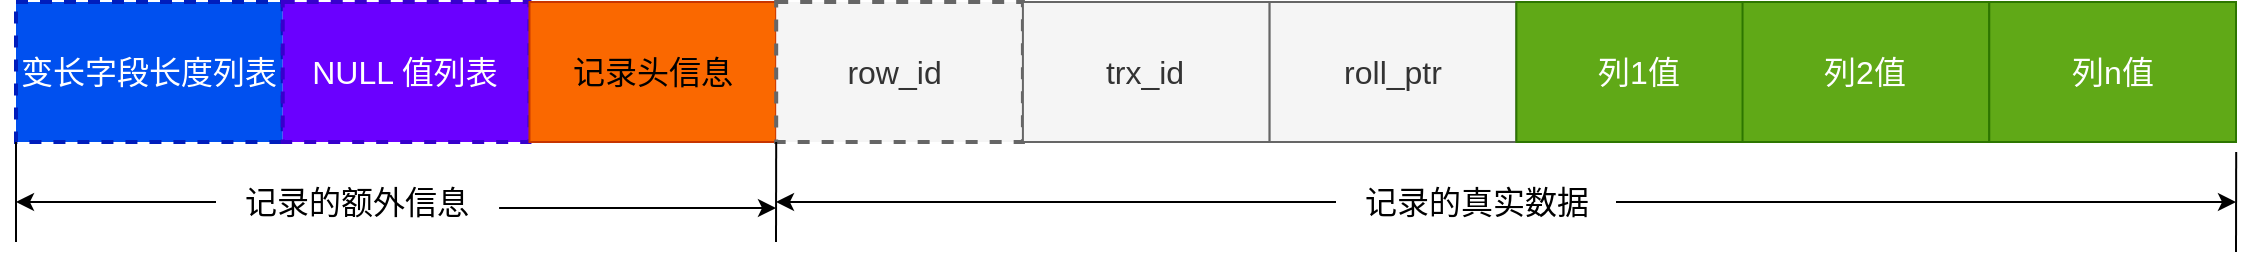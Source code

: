 <mxfile version="20.6.0" type="github">
  <diagram id="mSCJkkQrYgX1uUQAmYo5" name="第 1 页">
    <mxGraphModel dx="1096" dy="683" grid="1" gridSize="10" guides="1" tooltips="1" connect="1" arrows="1" fold="1" page="1" pageScale="1" pageWidth="827" pageHeight="1169" math="0" shadow="0">
      <root>
        <mxCell id="0" />
        <mxCell id="1" parent="0" />
        <mxCell id="_HnwXd1EgrjlI_xJHXHv-1" value="变长字段长度列表" style="rounded=0;whiteSpace=wrap;html=1;dashed=1;fontSize=16;strokeWidth=2;fillColor=#0050ef;fontColor=#ffffff;strokeColor=#001DBC;" parent="1" vertex="1">
          <mxGeometry x="40" y="120" width="133.36" height="70" as="geometry" />
        </mxCell>
        <mxCell id="_HnwXd1EgrjlI_xJHXHv-2" value="NULL 值列表" style="rounded=0;whiteSpace=wrap;html=1;dashed=1;fontSize=16;strokeWidth=2;fillColor=#6a00ff;fontColor=#ffffff;strokeColor=#3700CC;" parent="1" vertex="1">
          <mxGeometry x="173.364" y="120" width="123.364" height="70" as="geometry" />
        </mxCell>
        <mxCell id="_HnwXd1EgrjlI_xJHXHv-3" value="记录头信息" style="rounded=0;whiteSpace=wrap;html=1;fontSize=16;fillColor=#fa6800;fontColor=#000000;strokeColor=#C73500;" parent="1" vertex="1">
          <mxGeometry x="296.729" y="120" width="123.364" height="70" as="geometry" />
        </mxCell>
        <mxCell id="_HnwXd1EgrjlI_xJHXHv-5" value="row_id&amp;nbsp;" style="rounded=0;whiteSpace=wrap;html=1;dashed=1;fontSize=16;fillColor=#f5f5f5;fontColor=#333333;strokeColor=#666666;strokeWidth=2;" parent="1" vertex="1">
          <mxGeometry x="420.093" y="120" width="123.364" height="70" as="geometry" />
        </mxCell>
        <mxCell id="_HnwXd1EgrjlI_xJHXHv-6" value="trx_id" style="rounded=0;whiteSpace=wrap;html=1;fontSize=16;fillColor=#f5f5f5;fontColor=#333333;strokeColor=#666666;" parent="1" vertex="1">
          <mxGeometry x="543.458" y="120" width="123.364" height="70" as="geometry" />
        </mxCell>
        <mxCell id="_HnwXd1EgrjlI_xJHXHv-7" value="roll_ptr" style="rounded=0;whiteSpace=wrap;html=1;fontSize=16;fillColor=#f5f5f5;fontColor=#333333;strokeColor=#666666;" parent="1" vertex="1">
          <mxGeometry x="666.822" y="120" width="123.364" height="70" as="geometry" />
        </mxCell>
        <mxCell id="_HnwXd1EgrjlI_xJHXHv-8" value="列1值" style="rounded=0;whiteSpace=wrap;html=1;fontSize=16;fillColor=#60a917;fontColor=#ffffff;strokeColor=#2D7600;" parent="1" vertex="1">
          <mxGeometry x="790.187" y="120" width="123.364" height="70" as="geometry" />
        </mxCell>
        <mxCell id="_HnwXd1EgrjlI_xJHXHv-9" value="列2值" style="rounded=0;whiteSpace=wrap;html=1;fontSize=16;fillColor=#60a917;fontColor=#ffffff;strokeColor=#2D7600;" parent="1" vertex="1">
          <mxGeometry x="903.271" y="120" width="123.364" height="70" as="geometry" />
        </mxCell>
        <mxCell id="_HnwXd1EgrjlI_xJHXHv-10" value="列n值" style="rounded=0;whiteSpace=wrap;html=1;fontSize=16;fillColor=#60a917;fontColor=#ffffff;strokeColor=#2D7600;" parent="1" vertex="1">
          <mxGeometry x="1026.636" y="120" width="123.364" height="70" as="geometry" />
        </mxCell>
        <mxCell id="_HnwXd1EgrjlI_xJHXHv-12" value="" style="endArrow=none;html=1;rounded=0;fontSize=16;entryX=0;entryY=1;entryDx=0;entryDy=0;" parent="1" target="_HnwXd1EgrjlI_xJHXHv-1" edge="1">
          <mxGeometry width="50" height="50" relative="1" as="geometry">
            <mxPoint x="40" y="240" as="sourcePoint" />
            <mxPoint x="90" y="220" as="targetPoint" />
          </mxGeometry>
        </mxCell>
        <mxCell id="_HnwXd1EgrjlI_xJHXHv-13" value="" style="endArrow=none;html=1;rounded=0;fontSize=16;entryX=1;entryY=1;entryDx=0;entryDy=0;" parent="1" target="_HnwXd1EgrjlI_xJHXHv-3" edge="1">
          <mxGeometry width="50" height="50" relative="1" as="geometry">
            <mxPoint x="420" y="240" as="sourcePoint" />
            <mxPoint x="500" y="230" as="targetPoint" />
          </mxGeometry>
        </mxCell>
        <mxCell id="_HnwXd1EgrjlI_xJHXHv-14" value="记录的额外信息" style="text;html=1;align=center;verticalAlign=middle;resizable=0;points=[];autosize=1;strokeColor=none;fillColor=none;fontSize=16;" parent="1" vertex="1">
          <mxGeometry x="140" y="205" width="140" height="30" as="geometry" />
        </mxCell>
        <mxCell id="_HnwXd1EgrjlI_xJHXHv-18" value="" style="endArrow=none;html=1;rounded=0;fontSize=16;entryX=1;entryY=1;entryDx=0;entryDy=0;" parent="1" edge="1">
          <mxGeometry width="50" height="50" relative="1" as="geometry">
            <mxPoint x="1150" y="245" as="sourcePoint" />
            <mxPoint x="1150.093" y="195" as="targetPoint" />
          </mxGeometry>
        </mxCell>
        <mxCell id="_HnwXd1EgrjlI_xJHXHv-19" value="记录的真实数据" style="text;html=1;align=center;verticalAlign=middle;resizable=0;points=[];autosize=1;strokeColor=none;fillColor=none;fontSize=16;" parent="1" vertex="1">
          <mxGeometry x="700" y="205" width="140" height="30" as="geometry" />
        </mxCell>
        <mxCell id="_HnwXd1EgrjlI_xJHXHv-20" value="" style="endArrow=classic;html=1;rounded=0;fontSize=16;exitX=1.011;exitY=0.6;exitDx=0;exitDy=0;exitPerimeter=0;" parent="1" source="_HnwXd1EgrjlI_xJHXHv-14" edge="1">
          <mxGeometry width="50" height="50" relative="1" as="geometry">
            <mxPoint x="330" y="340" as="sourcePoint" />
            <mxPoint x="420" y="223" as="targetPoint" />
          </mxGeometry>
        </mxCell>
        <mxCell id="_HnwXd1EgrjlI_xJHXHv-22" value="" style="endArrow=classic;html=1;rounded=0;fontSize=16;" parent="1" source="_HnwXd1EgrjlI_xJHXHv-14" edge="1">
          <mxGeometry width="50" height="50" relative="1" as="geometry">
            <mxPoint x="140" y="350" as="sourcePoint" />
            <mxPoint x="40" y="220" as="targetPoint" />
          </mxGeometry>
        </mxCell>
        <mxCell id="_HnwXd1EgrjlI_xJHXHv-23" value="" style="endArrow=classic;html=1;rounded=0;fontSize=16;" parent="1" source="_HnwXd1EgrjlI_xJHXHv-19" edge="1">
          <mxGeometry width="50" height="50" relative="1" as="geometry">
            <mxPoint x="650" y="340" as="sourcePoint" />
            <mxPoint x="420" y="220" as="targetPoint" />
          </mxGeometry>
        </mxCell>
        <mxCell id="_HnwXd1EgrjlI_xJHXHv-24" value="" style="endArrow=classic;html=1;rounded=0;fontSize=16;" parent="1" source="_HnwXd1EgrjlI_xJHXHv-19" edge="1">
          <mxGeometry width="50" height="50" relative="1" as="geometry">
            <mxPoint x="1050" y="270" as="sourcePoint" />
            <mxPoint x="1150" y="220" as="targetPoint" />
          </mxGeometry>
        </mxCell>
      </root>
    </mxGraphModel>
  </diagram>
</mxfile>
